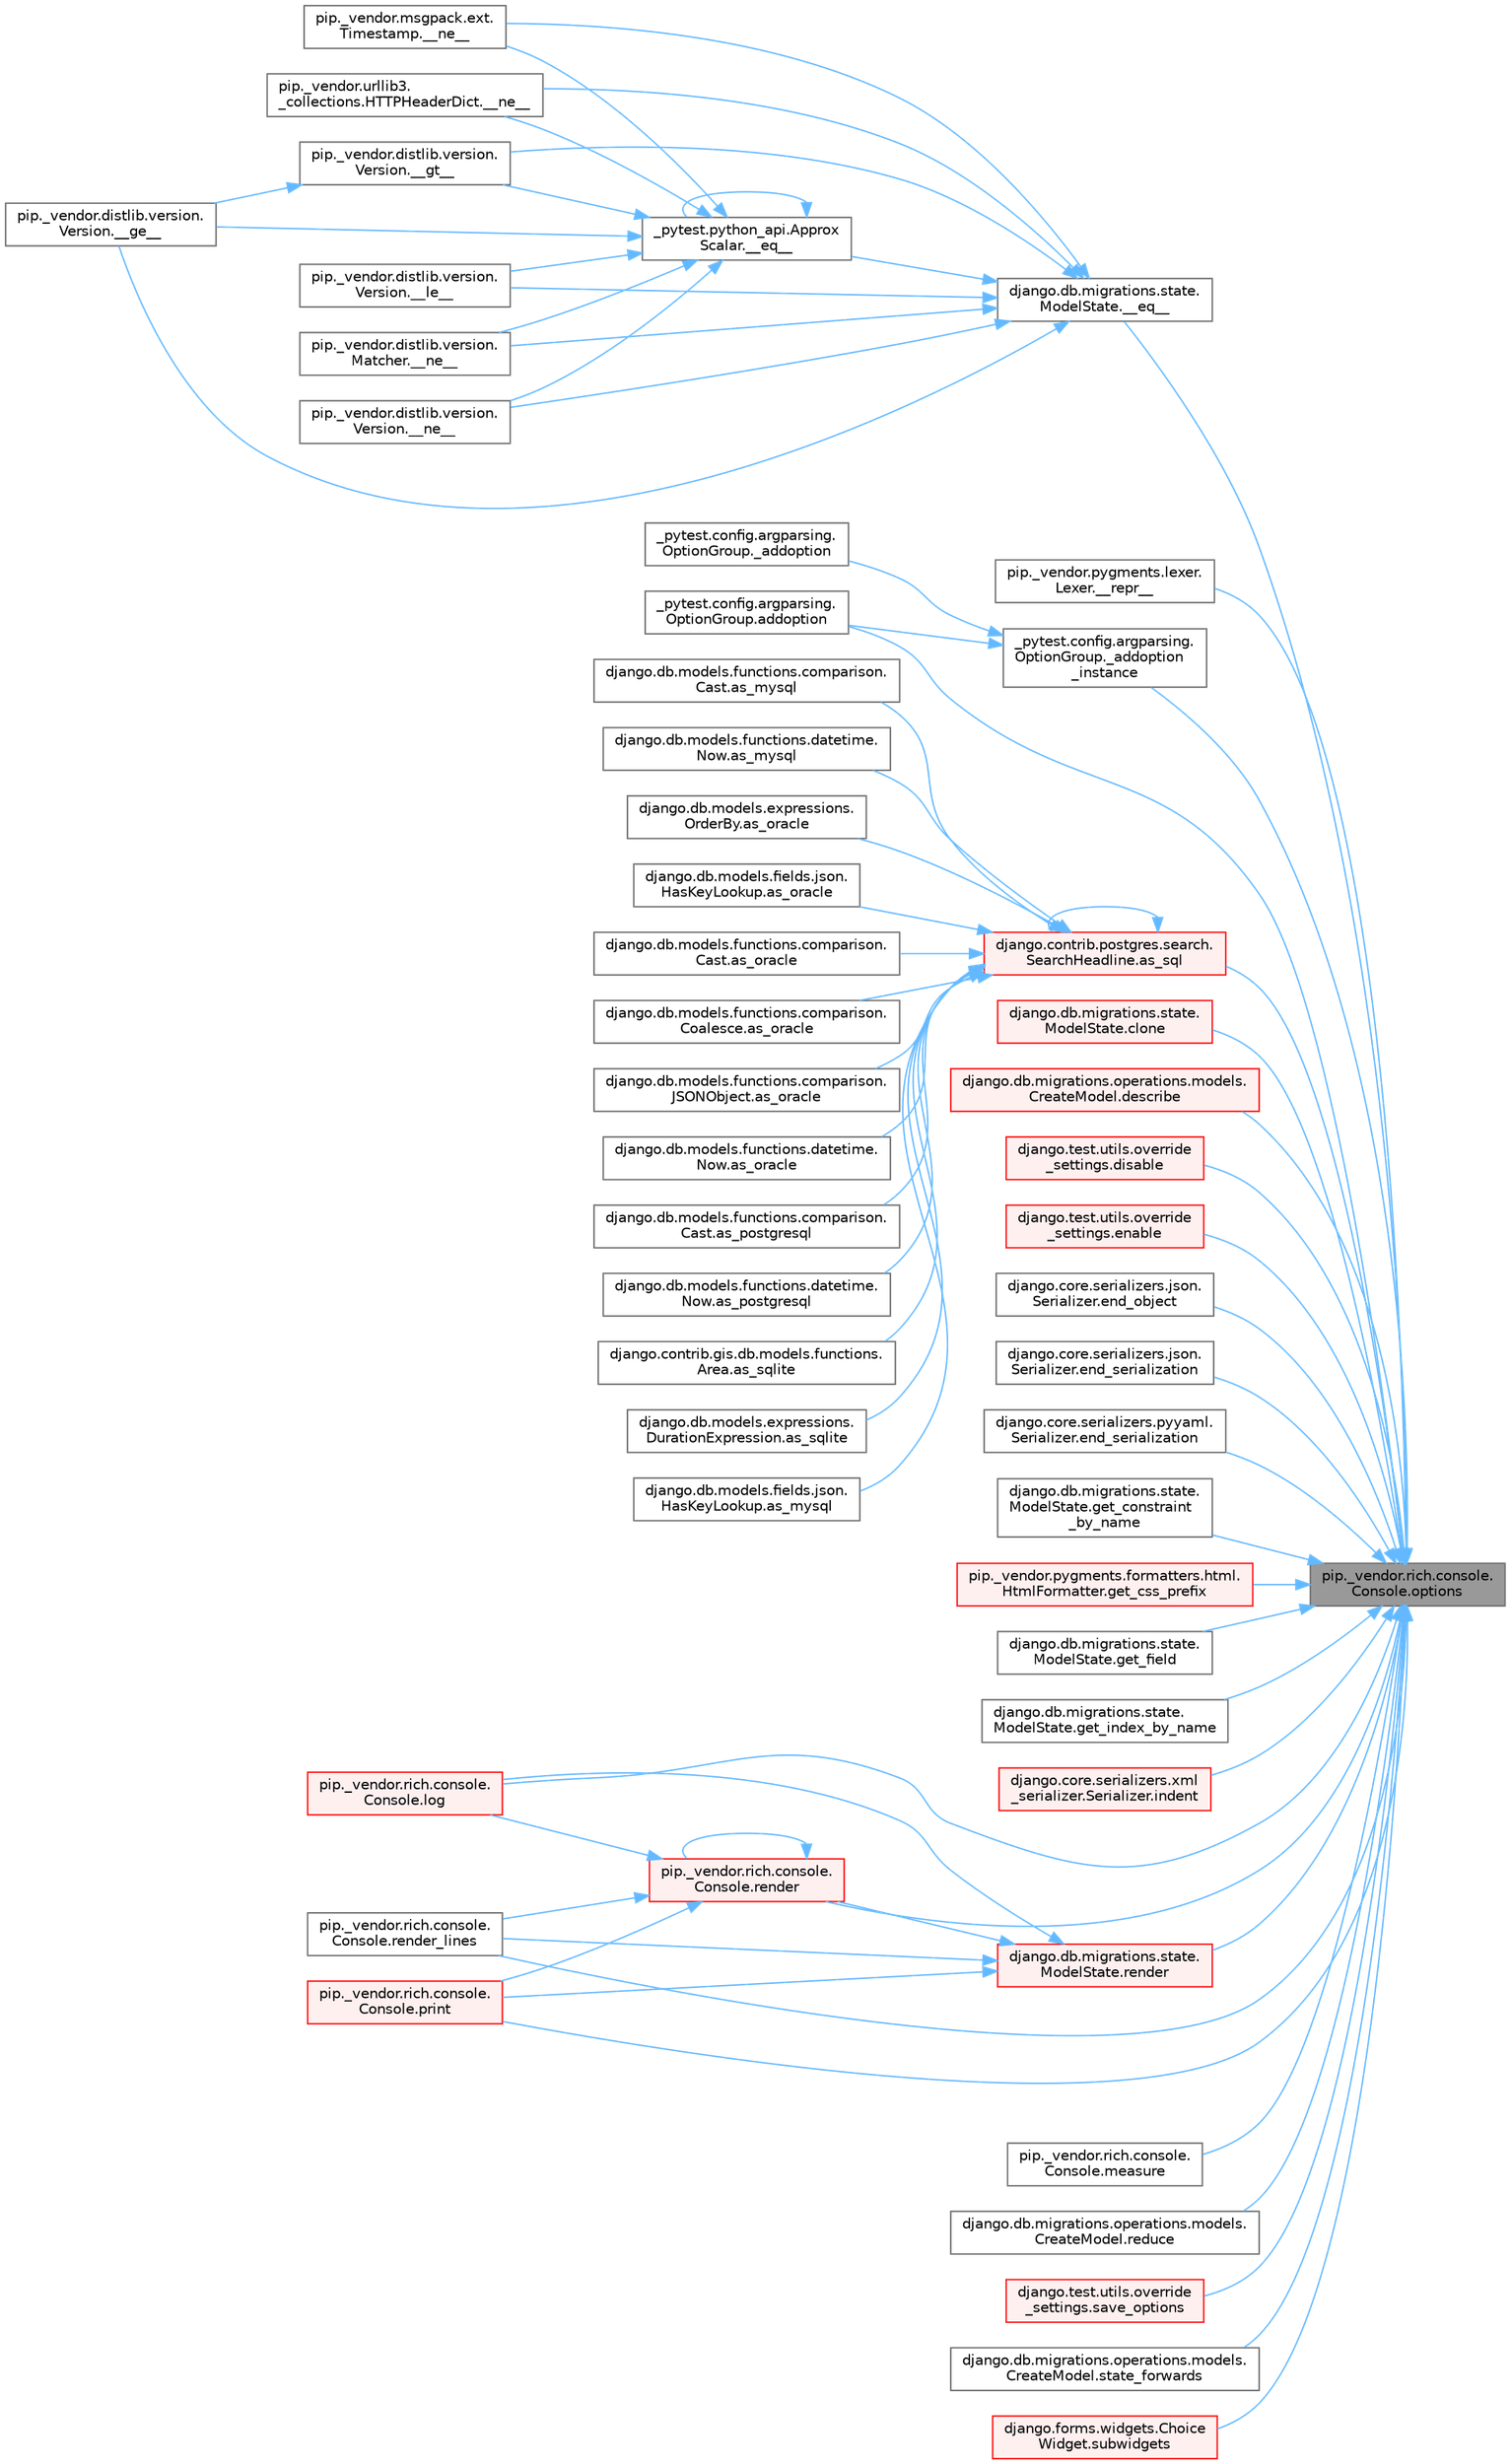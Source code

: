 digraph "pip._vendor.rich.console.Console.options"
{
 // LATEX_PDF_SIZE
  bgcolor="transparent";
  edge [fontname=Helvetica,fontsize=10,labelfontname=Helvetica,labelfontsize=10];
  node [fontname=Helvetica,fontsize=10,shape=box,height=0.2,width=0.4];
  rankdir="RL";
  Node1 [id="Node000001",label="pip._vendor.rich.console.\lConsole.options",height=0.2,width=0.4,color="gray40", fillcolor="grey60", style="filled", fontcolor="black",tooltip=" "];
  Node1 -> Node2 [id="edge1_Node000001_Node000002",dir="back",color="steelblue1",style="solid",tooltip=" "];
  Node2 [id="Node000002",label="django.db.migrations.state.\lModelState.__eq__",height=0.2,width=0.4,color="grey40", fillcolor="white", style="filled",URL="$classdjango_1_1db_1_1migrations_1_1state_1_1_model_state.html#ae338faa36574cfa53f86dac5ac80176d",tooltip=" "];
  Node2 -> Node3 [id="edge2_Node000002_Node000003",dir="back",color="steelblue1",style="solid",tooltip=" "];
  Node3 [id="Node000003",label="_pytest.python_api.Approx\lScalar.__eq__",height=0.2,width=0.4,color="grey40", fillcolor="white", style="filled",URL="$class__pytest_1_1python__api_1_1_approx_scalar.html#af4601ee4ca7409927f88c83ebfc3d923",tooltip=" "];
  Node3 -> Node3 [id="edge3_Node000003_Node000003",dir="back",color="steelblue1",style="solid",tooltip=" "];
  Node3 -> Node4 [id="edge4_Node000003_Node000004",dir="back",color="steelblue1",style="solid",tooltip=" "];
  Node4 [id="Node000004",label="pip._vendor.distlib.version.\lVersion.__ge__",height=0.2,width=0.4,color="grey40", fillcolor="white", style="filled",URL="$classpip_1_1__vendor_1_1distlib_1_1version_1_1_version.html#aa6b7b889cebc687ddb5ed9040d01b1ec",tooltip=" "];
  Node3 -> Node5 [id="edge5_Node000003_Node000005",dir="back",color="steelblue1",style="solid",tooltip=" "];
  Node5 [id="Node000005",label="pip._vendor.distlib.version.\lVersion.__gt__",height=0.2,width=0.4,color="grey40", fillcolor="white", style="filled",URL="$classpip_1_1__vendor_1_1distlib_1_1version_1_1_version.html#a51cf0c8da1bb6829173ff6861b10cb5f",tooltip=" "];
  Node5 -> Node4 [id="edge6_Node000005_Node000004",dir="back",color="steelblue1",style="solid",tooltip=" "];
  Node3 -> Node6 [id="edge7_Node000003_Node000006",dir="back",color="steelblue1",style="solid",tooltip=" "];
  Node6 [id="Node000006",label="pip._vendor.distlib.version.\lVersion.__le__",height=0.2,width=0.4,color="grey40", fillcolor="white", style="filled",URL="$classpip_1_1__vendor_1_1distlib_1_1version_1_1_version.html#ae5e2c5d9b76377e286fcf92a382cbb8b",tooltip=" "];
  Node3 -> Node7 [id="edge8_Node000003_Node000007",dir="back",color="steelblue1",style="solid",tooltip=" "];
  Node7 [id="Node000007",label="pip._vendor.distlib.version.\lMatcher.__ne__",height=0.2,width=0.4,color="grey40", fillcolor="white", style="filled",URL="$classpip_1_1__vendor_1_1distlib_1_1version_1_1_matcher.html#a24f8f8a4686bff3018fee5d22f4e02f1",tooltip=" "];
  Node3 -> Node8 [id="edge9_Node000003_Node000008",dir="back",color="steelblue1",style="solid",tooltip=" "];
  Node8 [id="Node000008",label="pip._vendor.distlib.version.\lVersion.__ne__",height=0.2,width=0.4,color="grey40", fillcolor="white", style="filled",URL="$classpip_1_1__vendor_1_1distlib_1_1version_1_1_version.html#aea3cdf6db007318ab1a2e8d144e2a4a1",tooltip=" "];
  Node3 -> Node9 [id="edge10_Node000003_Node000009",dir="back",color="steelblue1",style="solid",tooltip=" "];
  Node9 [id="Node000009",label="pip._vendor.msgpack.ext.\lTimestamp.__ne__",height=0.2,width=0.4,color="grey40", fillcolor="white", style="filled",URL="$classpip_1_1__vendor_1_1msgpack_1_1ext_1_1_timestamp.html#ac38b8cada8075f7a1133b06bc99b2317",tooltip=" "];
  Node3 -> Node10 [id="edge11_Node000003_Node000010",dir="back",color="steelblue1",style="solid",tooltip=" "];
  Node10 [id="Node000010",label="pip._vendor.urllib3.\l_collections.HTTPHeaderDict.__ne__",height=0.2,width=0.4,color="grey40", fillcolor="white", style="filled",URL="$classpip_1_1__vendor_1_1urllib3_1_1__collections_1_1_h_t_t_p_header_dict.html#aa7766a9499d33160a1258e140e35a806",tooltip=" "];
  Node2 -> Node4 [id="edge12_Node000002_Node000004",dir="back",color="steelblue1",style="solid",tooltip=" "];
  Node2 -> Node5 [id="edge13_Node000002_Node000005",dir="back",color="steelblue1",style="solid",tooltip=" "];
  Node2 -> Node6 [id="edge14_Node000002_Node000006",dir="back",color="steelblue1",style="solid",tooltip=" "];
  Node2 -> Node7 [id="edge15_Node000002_Node000007",dir="back",color="steelblue1",style="solid",tooltip=" "];
  Node2 -> Node8 [id="edge16_Node000002_Node000008",dir="back",color="steelblue1",style="solid",tooltip=" "];
  Node2 -> Node9 [id="edge17_Node000002_Node000009",dir="back",color="steelblue1",style="solid",tooltip=" "];
  Node2 -> Node10 [id="edge18_Node000002_Node000010",dir="back",color="steelblue1",style="solid",tooltip=" "];
  Node1 -> Node11 [id="edge19_Node000001_Node000011",dir="back",color="steelblue1",style="solid",tooltip=" "];
  Node11 [id="Node000011",label="pip._vendor.pygments.lexer.\lLexer.__repr__",height=0.2,width=0.4,color="grey40", fillcolor="white", style="filled",URL="$classpip_1_1__vendor_1_1pygments_1_1lexer_1_1_lexer.html#a01cb8d659bdc8f8b1262ac4f2c227097",tooltip=" "];
  Node1 -> Node12 [id="edge20_Node000001_Node000012",dir="back",color="steelblue1",style="solid",tooltip=" "];
  Node12 [id="Node000012",label="_pytest.config.argparsing.\lOptionGroup._addoption\l_instance",height=0.2,width=0.4,color="grey40", fillcolor="white", style="filled",URL="$class__pytest_1_1config_1_1argparsing_1_1_option_group.html#ad58bb06684870c5483c49b69f6266dbe",tooltip=" "];
  Node12 -> Node13 [id="edge21_Node000012_Node000013",dir="back",color="steelblue1",style="solid",tooltip=" "];
  Node13 [id="Node000013",label="_pytest.config.argparsing.\lOptionGroup._addoption",height=0.2,width=0.4,color="grey40", fillcolor="white", style="filled",URL="$class__pytest_1_1config_1_1argparsing_1_1_option_group.html#aa9188d4ba4d317422eeefc892012a0f3",tooltip=" "];
  Node12 -> Node14 [id="edge22_Node000012_Node000014",dir="back",color="steelblue1",style="solid",tooltip=" "];
  Node14 [id="Node000014",label="_pytest.config.argparsing.\lOptionGroup.addoption",height=0.2,width=0.4,color="grey40", fillcolor="white", style="filled",URL="$class__pytest_1_1config_1_1argparsing_1_1_option_group.html#aa61b6afd73ebaa7cdcdb51e6f671c06c",tooltip=" "];
  Node1 -> Node14 [id="edge23_Node000001_Node000014",dir="back",color="steelblue1",style="solid",tooltip=" "];
  Node1 -> Node15 [id="edge24_Node000001_Node000015",dir="back",color="steelblue1",style="solid",tooltip=" "];
  Node15 [id="Node000015",label="django.contrib.postgres.search.\lSearchHeadline.as_sql",height=0.2,width=0.4,color="red", fillcolor="#FFF0F0", style="filled",URL="$classdjango_1_1contrib_1_1postgres_1_1search_1_1_search_headline.html#a1305fdd710fd745a4f7e2793911b1ff0",tooltip=" "];
  Node15 -> Node16 [id="edge25_Node000015_Node000016",dir="back",color="steelblue1",style="solid",tooltip=" "];
  Node16 [id="Node000016",label="django.db.models.fields.json.\lHasKeyLookup.as_mysql",height=0.2,width=0.4,color="grey40", fillcolor="white", style="filled",URL="$classdjango_1_1db_1_1models_1_1fields_1_1json_1_1_has_key_lookup.html#a10f67427287f2c0ea32513ca6f481e96",tooltip=" "];
  Node15 -> Node17 [id="edge26_Node000015_Node000017",dir="back",color="steelblue1",style="solid",tooltip=" "];
  Node17 [id="Node000017",label="django.db.models.functions.comparison.\lCast.as_mysql",height=0.2,width=0.4,color="grey40", fillcolor="white", style="filled",URL="$classdjango_1_1db_1_1models_1_1functions_1_1comparison_1_1_cast.html#a447737891e955909c6a381529a67a84e",tooltip=" "];
  Node15 -> Node18 [id="edge27_Node000015_Node000018",dir="back",color="steelblue1",style="solid",tooltip=" "];
  Node18 [id="Node000018",label="django.db.models.functions.datetime.\lNow.as_mysql",height=0.2,width=0.4,color="grey40", fillcolor="white", style="filled",URL="$classdjango_1_1db_1_1models_1_1functions_1_1datetime_1_1_now.html#a070a9334fb198086c0c4e96e9725d92b",tooltip=" "];
  Node15 -> Node19 [id="edge28_Node000015_Node000019",dir="back",color="steelblue1",style="solid",tooltip=" "];
  Node19 [id="Node000019",label="django.db.models.expressions.\lOrderBy.as_oracle",height=0.2,width=0.4,color="grey40", fillcolor="white", style="filled",URL="$classdjango_1_1db_1_1models_1_1expressions_1_1_order_by.html#af9b6ede9b0df85d6bcf54f983b3a8f6a",tooltip=" "];
  Node15 -> Node20 [id="edge29_Node000015_Node000020",dir="back",color="steelblue1",style="solid",tooltip=" "];
  Node20 [id="Node000020",label="django.db.models.fields.json.\lHasKeyLookup.as_oracle",height=0.2,width=0.4,color="grey40", fillcolor="white", style="filled",URL="$classdjango_1_1db_1_1models_1_1fields_1_1json_1_1_has_key_lookup.html#afbb88aa4fb23b3ec3acdc695c2f52398",tooltip=" "];
  Node15 -> Node21 [id="edge30_Node000015_Node000021",dir="back",color="steelblue1",style="solid",tooltip=" "];
  Node21 [id="Node000021",label="django.db.models.functions.comparison.\lCast.as_oracle",height=0.2,width=0.4,color="grey40", fillcolor="white", style="filled",URL="$classdjango_1_1db_1_1models_1_1functions_1_1comparison_1_1_cast.html#ad466cd7ca85dc257d9e2718f41a263ec",tooltip=" "];
  Node15 -> Node22 [id="edge31_Node000015_Node000022",dir="back",color="steelblue1",style="solid",tooltip=" "];
  Node22 [id="Node000022",label="django.db.models.functions.comparison.\lCoalesce.as_oracle",height=0.2,width=0.4,color="grey40", fillcolor="white", style="filled",URL="$classdjango_1_1db_1_1models_1_1functions_1_1comparison_1_1_coalesce.html#a1bbeea180ef3ef4d8ba5d51d33d6ef85",tooltip=" "];
  Node15 -> Node23 [id="edge32_Node000015_Node000023",dir="back",color="steelblue1",style="solid",tooltip=" "];
  Node23 [id="Node000023",label="django.db.models.functions.comparison.\lJSONObject.as_oracle",height=0.2,width=0.4,color="grey40", fillcolor="white", style="filled",URL="$classdjango_1_1db_1_1models_1_1functions_1_1comparison_1_1_j_s_o_n_object.html#a4b4fa1161d27b0a9bbbdd0370e9af364",tooltip=" "];
  Node15 -> Node24 [id="edge33_Node000015_Node000024",dir="back",color="steelblue1",style="solid",tooltip=" "];
  Node24 [id="Node000024",label="django.db.models.functions.datetime.\lNow.as_oracle",height=0.2,width=0.4,color="grey40", fillcolor="white", style="filled",URL="$classdjango_1_1db_1_1models_1_1functions_1_1datetime_1_1_now.html#ad5e1ae918a5c4d39f675f98280440538",tooltip=" "];
  Node15 -> Node25 [id="edge34_Node000015_Node000025",dir="back",color="steelblue1",style="solid",tooltip=" "];
  Node25 [id="Node000025",label="django.db.models.functions.comparison.\lCast.as_postgresql",height=0.2,width=0.4,color="grey40", fillcolor="white", style="filled",URL="$classdjango_1_1db_1_1models_1_1functions_1_1comparison_1_1_cast.html#ae51aa6aa6fe8ca7064d8bca2f8e05188",tooltip=" "];
  Node15 -> Node26 [id="edge35_Node000015_Node000026",dir="back",color="steelblue1",style="solid",tooltip=" "];
  Node26 [id="Node000026",label="django.db.models.functions.datetime.\lNow.as_postgresql",height=0.2,width=0.4,color="grey40", fillcolor="white", style="filled",URL="$classdjango_1_1db_1_1models_1_1functions_1_1datetime_1_1_now.html#af1402a88867fc6d69f3f56f655f37fca",tooltip=" "];
  Node15 -> Node15 [id="edge36_Node000015_Node000015",dir="back",color="steelblue1",style="solid",tooltip=" "];
  Node15 -> Node27 [id="edge37_Node000015_Node000027",dir="back",color="steelblue1",style="solid",tooltip=" "];
  Node27 [id="Node000027",label="django.contrib.gis.db.models.functions.\lArea.as_sqlite",height=0.2,width=0.4,color="grey40", fillcolor="white", style="filled",URL="$classdjango_1_1contrib_1_1gis_1_1db_1_1models_1_1functions_1_1_area.html#ab8bfa3d35d4368e04318069dd28bd2ca",tooltip=" "];
  Node15 -> Node28 [id="edge38_Node000015_Node000028",dir="back",color="steelblue1",style="solid",tooltip=" "];
  Node28 [id="Node000028",label="django.db.models.expressions.\lDurationExpression.as_sqlite",height=0.2,width=0.4,color="grey40", fillcolor="white", style="filled",URL="$classdjango_1_1db_1_1models_1_1expressions_1_1_duration_expression.html#a5f33f70ca03904ce9b2e9824652e9fff",tooltip=" "];
  Node1 -> Node44 [id="edge39_Node000001_Node000044",dir="back",color="steelblue1",style="solid",tooltip=" "];
  Node44 [id="Node000044",label="django.db.migrations.state.\lModelState.clone",height=0.2,width=0.4,color="red", fillcolor="#FFF0F0", style="filled",URL="$classdjango_1_1db_1_1migrations_1_1state_1_1_model_state.html#a8c95c79710929be2c1fe723bb3f50d43",tooltip=" "];
  Node1 -> Node1642 [id="edge40_Node000001_Node001642",dir="back",color="steelblue1",style="solid",tooltip=" "];
  Node1642 [id="Node001642",label="django.db.migrations.operations.models.\lCreateModel.describe",height=0.2,width=0.4,color="red", fillcolor="#FFF0F0", style="filled",URL="$classdjango_1_1db_1_1migrations_1_1operations_1_1models_1_1_create_model.html#ab9b2919d28b5d911b5d76a2161ba4330",tooltip=" "];
  Node1 -> Node1762 [id="edge41_Node000001_Node001762",dir="back",color="steelblue1",style="solid",tooltip=" "];
  Node1762 [id="Node001762",label="django.test.utils.override\l_settings.disable",height=0.2,width=0.4,color="red", fillcolor="#FFF0F0", style="filled",URL="$classdjango_1_1test_1_1utils_1_1override__settings.html#a3308964de996d3516f1122d5962fe8ba",tooltip=" "];
  Node1 -> Node1771 [id="edge42_Node000001_Node001771",dir="back",color="steelblue1",style="solid",tooltip=" "];
  Node1771 [id="Node001771",label="django.test.utils.override\l_settings.enable",height=0.2,width=0.4,color="red", fillcolor="#FFF0F0", style="filled",URL="$classdjango_1_1test_1_1utils_1_1override__settings.html#a5b31628f15a2dcfdc871288ea5ad1c75",tooltip=" "];
  Node1 -> Node1778 [id="edge43_Node000001_Node001778",dir="back",color="steelblue1",style="solid",tooltip=" "];
  Node1778 [id="Node001778",label="django.core.serializers.json.\lSerializer.end_object",height=0.2,width=0.4,color="grey40", fillcolor="white", style="filled",URL="$classdjango_1_1core_1_1serializers_1_1json_1_1_serializer.html#a689c89f92f87dc79a54997b3b3b0d957",tooltip=" "];
  Node1 -> Node1779 [id="edge44_Node000001_Node001779",dir="back",color="steelblue1",style="solid",tooltip=" "];
  Node1779 [id="Node001779",label="django.core.serializers.json.\lSerializer.end_serialization",height=0.2,width=0.4,color="grey40", fillcolor="white", style="filled",URL="$classdjango_1_1core_1_1serializers_1_1json_1_1_serializer.html#a41a973c15ffce96a44ecbd9c62af19b2",tooltip=" "];
  Node1 -> Node1780 [id="edge45_Node000001_Node001780",dir="back",color="steelblue1",style="solid",tooltip=" "];
  Node1780 [id="Node001780",label="django.core.serializers.pyyaml.\lSerializer.end_serialization",height=0.2,width=0.4,color="grey40", fillcolor="white", style="filled",URL="$classdjango_1_1core_1_1serializers_1_1pyyaml_1_1_serializer.html#a4ab7406ba6f84f1fc42e26638ee37b03",tooltip=" "];
  Node1 -> Node1781 [id="edge46_Node000001_Node001781",dir="back",color="steelblue1",style="solid",tooltip=" "];
  Node1781 [id="Node001781",label="django.db.migrations.state.\lModelState.get_constraint\l_by_name",height=0.2,width=0.4,color="grey40", fillcolor="white", style="filled",URL="$classdjango_1_1db_1_1migrations_1_1state_1_1_model_state.html#ac5f8181e9c3b9d67d1b0d7236b37089f",tooltip=" "];
  Node1 -> Node1782 [id="edge47_Node000001_Node001782",dir="back",color="steelblue1",style="solid",tooltip=" "];
  Node1782 [id="Node001782",label="pip._vendor.pygments.formatters.html.\lHtmlFormatter.get_css_prefix",height=0.2,width=0.4,color="red", fillcolor="#FFF0F0", style="filled",URL="$classpip_1_1__vendor_1_1pygments_1_1formatters_1_1html_1_1_html_formatter.html#a5e14f6ea8cd3ea9d060692b38cddbad2",tooltip=" "];
  Node1 -> Node1787 [id="edge48_Node000001_Node001787",dir="back",color="steelblue1",style="solid",tooltip=" "];
  Node1787 [id="Node001787",label="django.db.migrations.state.\lModelState.get_field",height=0.2,width=0.4,color="grey40", fillcolor="white", style="filled",URL="$classdjango_1_1db_1_1migrations_1_1state_1_1_model_state.html#af21121f3674d8365918c90e93123a54a",tooltip=" "];
  Node1 -> Node1788 [id="edge49_Node000001_Node001788",dir="back",color="steelblue1",style="solid",tooltip=" "];
  Node1788 [id="Node001788",label="django.db.migrations.state.\lModelState.get_index_by_name",height=0.2,width=0.4,color="grey40", fillcolor="white", style="filled",URL="$classdjango_1_1db_1_1migrations_1_1state_1_1_model_state.html#a8a821b529760909b0b4e88eb269aba1b",tooltip=" "];
  Node1 -> Node1789 [id="edge50_Node000001_Node001789",dir="back",color="steelblue1",style="solid",tooltip=" "];
  Node1789 [id="Node001789",label="django.core.serializers.xml\l_serializer.Serializer.indent",height=0.2,width=0.4,color="red", fillcolor="#FFF0F0", style="filled",URL="$classdjango_1_1core_1_1serializers_1_1xml__serializer_1_1_serializer.html#a5b3d624ac0ab14cb4194faca7877101a",tooltip=" "];
  Node1 -> Node384 [id="edge51_Node000001_Node000384",dir="back",color="steelblue1",style="solid",tooltip=" "];
  Node384 [id="Node000384",label="pip._vendor.rich.console.\lConsole.log",height=0.2,width=0.4,color="red", fillcolor="#FFF0F0", style="filled",URL="$classpip_1_1__vendor_1_1rich_1_1console_1_1_console.html#af9c77e39f9413fc2b134c60cfa23b0f1",tooltip=" "];
  Node1 -> Node1800 [id="edge52_Node000001_Node001800",dir="back",color="steelblue1",style="solid",tooltip=" "];
  Node1800 [id="Node001800",label="pip._vendor.rich.console.\lConsole.measure",height=0.2,width=0.4,color="grey40", fillcolor="white", style="filled",URL="$classpip_1_1__vendor_1_1rich_1_1console_1_1_console.html#adb8302118790a3e3d4867afa804a79a9",tooltip=" "];
  Node1 -> Node507 [id="edge53_Node000001_Node000507",dir="back",color="steelblue1",style="solid",tooltip=" "];
  Node507 [id="Node000507",label="pip._vendor.rich.console.\lConsole.print",height=0.2,width=0.4,color="red", fillcolor="#FFF0F0", style="filled",URL="$classpip_1_1__vendor_1_1rich_1_1console_1_1_console.html#af954370cdbb49236b597f2c11064549d",tooltip=" "];
  Node1 -> Node1801 [id="edge54_Node000001_Node001801",dir="back",color="steelblue1",style="solid",tooltip=" "];
  Node1801 [id="Node001801",label="django.db.migrations.operations.models.\lCreateModel.reduce",height=0.2,width=0.4,color="grey40", fillcolor="white", style="filled",URL="$classdjango_1_1db_1_1migrations_1_1operations_1_1models_1_1_create_model.html#ac51ea915099a1341c10910f46b685309",tooltip=" "];
  Node1 -> Node1802 [id="edge55_Node000001_Node001802",dir="back",color="steelblue1",style="solid",tooltip=" "];
  Node1802 [id="Node001802",label="django.db.migrations.state.\lModelState.render",height=0.2,width=0.4,color="red", fillcolor="#FFF0F0", style="filled",URL="$classdjango_1_1db_1_1migrations_1_1state_1_1_model_state.html#abcfccbe8ebf6564386ec6908b6bc3178",tooltip=" "];
  Node1802 -> Node384 [id="edge56_Node001802_Node000384",dir="back",color="steelblue1",style="solid",tooltip=" "];
  Node1802 -> Node507 [id="edge57_Node001802_Node000507",dir="back",color="steelblue1",style="solid",tooltip=" "];
  Node1802 -> Node871 [id="edge58_Node001802_Node000871",dir="back",color="steelblue1",style="solid",tooltip=" "];
  Node871 [id="Node000871",label="pip._vendor.rich.console.\lConsole.render",height=0.2,width=0.4,color="red", fillcolor="#FFF0F0", style="filled",URL="$classpip_1_1__vendor_1_1rich_1_1console_1_1_console.html#a9551b8254c573105adde80622393a938",tooltip=" "];
  Node871 -> Node384 [id="edge59_Node000871_Node000384",dir="back",color="steelblue1",style="solid",tooltip=" "];
  Node871 -> Node507 [id="edge60_Node000871_Node000507",dir="back",color="steelblue1",style="solid",tooltip=" "];
  Node871 -> Node871 [id="edge61_Node000871_Node000871",dir="back",color="steelblue1",style="solid",tooltip=" "];
  Node871 -> Node872 [id="edge62_Node000871_Node000872",dir="back",color="steelblue1",style="solid",tooltip=" "];
  Node872 [id="Node000872",label="pip._vendor.rich.console.\lConsole.render_lines",height=0.2,width=0.4,color="grey40", fillcolor="white", style="filled",URL="$classpip_1_1__vendor_1_1rich_1_1console_1_1_console.html#a5818808a49db20c5bee6986425f96f14",tooltip=" "];
  Node1802 -> Node872 [id="edge63_Node001802_Node000872",dir="back",color="steelblue1",style="solid",tooltip=" "];
  Node1 -> Node871 [id="edge64_Node000001_Node000871",dir="back",color="steelblue1",style="solid",tooltip=" "];
  Node1 -> Node872 [id="edge65_Node000001_Node000872",dir="back",color="steelblue1",style="solid",tooltip=" "];
  Node1 -> Node1803 [id="edge66_Node000001_Node001803",dir="back",color="steelblue1",style="solid",tooltip=" "];
  Node1803 [id="Node001803",label="django.test.utils.override\l_settings.save_options",height=0.2,width=0.4,color="red", fillcolor="#FFF0F0", style="filled",URL="$classdjango_1_1test_1_1utils_1_1override__settings.html#a75ff7908daa46efa7d1b2e3180433c77",tooltip=" "];
  Node1 -> Node1805 [id="edge67_Node000001_Node001805",dir="back",color="steelblue1",style="solid",tooltip=" "];
  Node1805 [id="Node001805",label="django.db.migrations.operations.models.\lCreateModel.state_forwards",height=0.2,width=0.4,color="grey40", fillcolor="white", style="filled",URL="$classdjango_1_1db_1_1migrations_1_1operations_1_1models_1_1_create_model.html#a3d014a7e28652503662755e558b66ba9",tooltip=" "];
  Node1 -> Node1806 [id="edge68_Node000001_Node001806",dir="back",color="steelblue1",style="solid",tooltip=" "];
  Node1806 [id="Node001806",label="django.forms.widgets.Choice\lWidget.subwidgets",height=0.2,width=0.4,color="red", fillcolor="#FFF0F0", style="filled",URL="$classdjango_1_1forms_1_1widgets_1_1_choice_widget.html#aab03e5a77535b14da96a4dbd7ca057e4",tooltip=" "];
}
